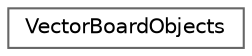 digraph "Graphical Class Hierarchy"
{
 // LATEX_PDF_SIZE
  bgcolor="transparent";
  edge [fontname=Helvetica,fontsize=10,labelfontname=Helvetica,labelfontsize=10];
  node [fontname=Helvetica,fontsize=10,shape=box,height=0.2,width=0.4];
  rankdir="LR";
  Node0 [label="VectorBoardObjects",height=0.2,width=0.4,color="grey40", fillcolor="white", style="filled",URL="$class_vector_board_objects.html",tooltip=" "];
}
